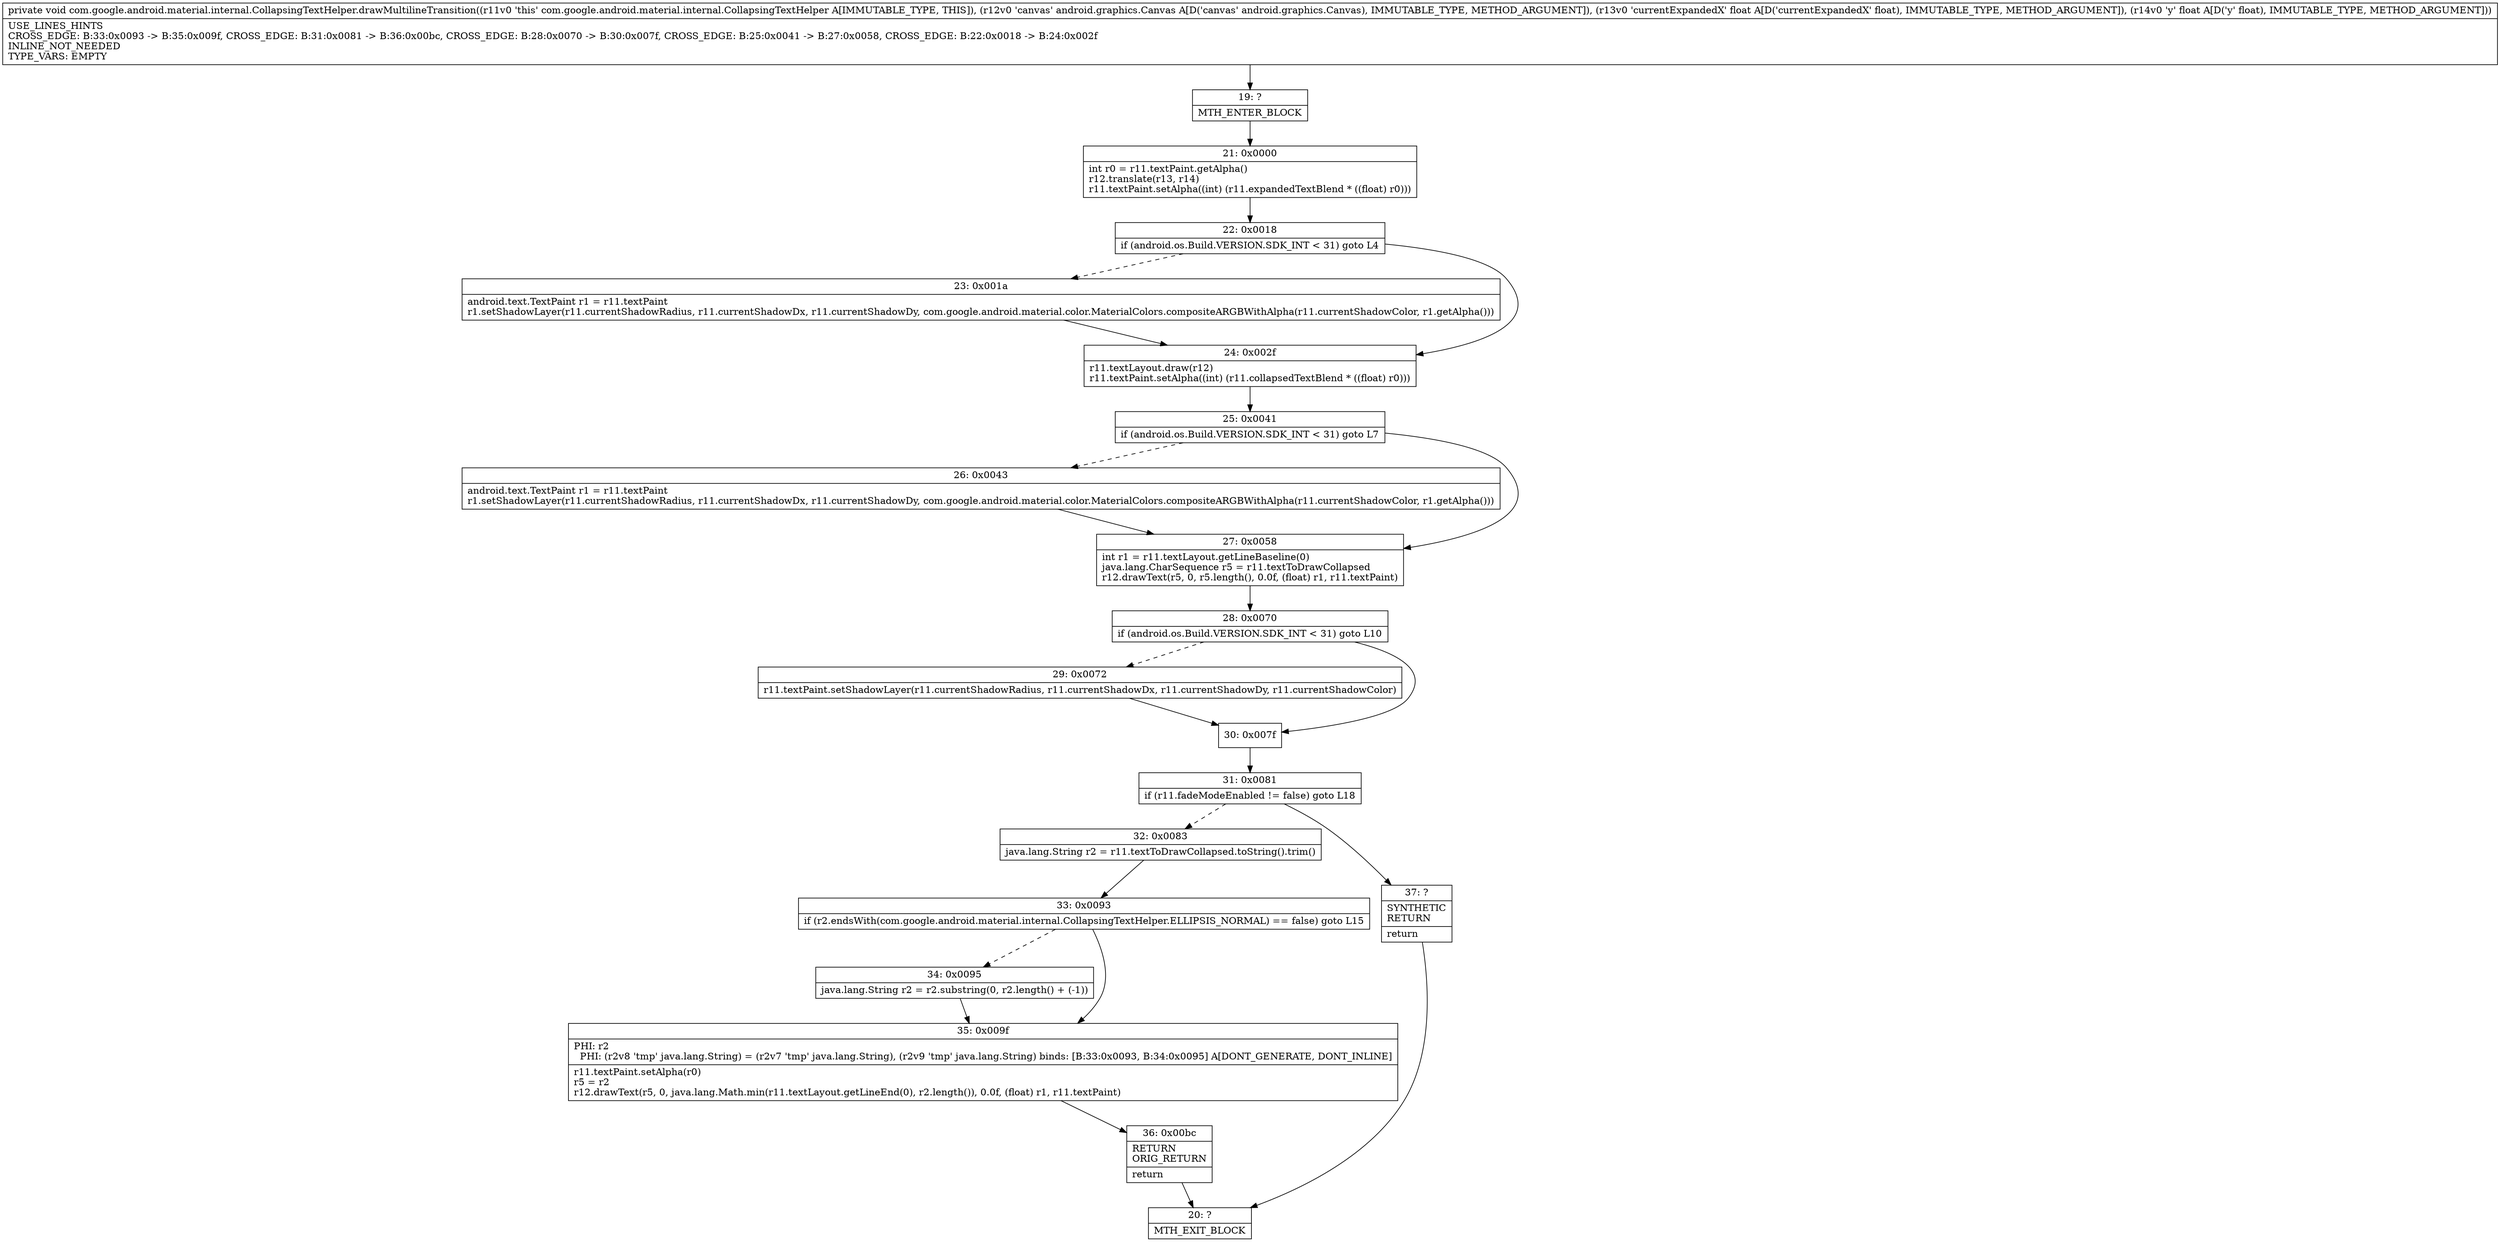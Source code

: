 digraph "CFG forcom.google.android.material.internal.CollapsingTextHelper.drawMultilineTransition(Landroid\/graphics\/Canvas;FF)V" {
Node_19 [shape=record,label="{19\:\ ?|MTH_ENTER_BLOCK\l}"];
Node_21 [shape=record,label="{21\:\ 0x0000|int r0 = r11.textPaint.getAlpha()\lr12.translate(r13, r14)\lr11.textPaint.setAlpha((int) (r11.expandedTextBlend * ((float) r0)))\l}"];
Node_22 [shape=record,label="{22\:\ 0x0018|if (android.os.Build.VERSION.SDK_INT \< 31) goto L4\l}"];
Node_23 [shape=record,label="{23\:\ 0x001a|android.text.TextPaint r1 = r11.textPaint\lr1.setShadowLayer(r11.currentShadowRadius, r11.currentShadowDx, r11.currentShadowDy, com.google.android.material.color.MaterialColors.compositeARGBWithAlpha(r11.currentShadowColor, r1.getAlpha()))\l}"];
Node_24 [shape=record,label="{24\:\ 0x002f|r11.textLayout.draw(r12)\lr11.textPaint.setAlpha((int) (r11.collapsedTextBlend * ((float) r0)))\l}"];
Node_25 [shape=record,label="{25\:\ 0x0041|if (android.os.Build.VERSION.SDK_INT \< 31) goto L7\l}"];
Node_26 [shape=record,label="{26\:\ 0x0043|android.text.TextPaint r1 = r11.textPaint\lr1.setShadowLayer(r11.currentShadowRadius, r11.currentShadowDx, r11.currentShadowDy, com.google.android.material.color.MaterialColors.compositeARGBWithAlpha(r11.currentShadowColor, r1.getAlpha()))\l}"];
Node_27 [shape=record,label="{27\:\ 0x0058|int r1 = r11.textLayout.getLineBaseline(0)\ljava.lang.CharSequence r5 = r11.textToDrawCollapsed\lr12.drawText(r5, 0, r5.length(), 0.0f, (float) r1, r11.textPaint)\l}"];
Node_28 [shape=record,label="{28\:\ 0x0070|if (android.os.Build.VERSION.SDK_INT \< 31) goto L10\l}"];
Node_29 [shape=record,label="{29\:\ 0x0072|r11.textPaint.setShadowLayer(r11.currentShadowRadius, r11.currentShadowDx, r11.currentShadowDy, r11.currentShadowColor)\l}"];
Node_30 [shape=record,label="{30\:\ 0x007f}"];
Node_31 [shape=record,label="{31\:\ 0x0081|if (r11.fadeModeEnabled != false) goto L18\l}"];
Node_32 [shape=record,label="{32\:\ 0x0083|java.lang.String r2 = r11.textToDrawCollapsed.toString().trim()\l}"];
Node_33 [shape=record,label="{33\:\ 0x0093|if (r2.endsWith(com.google.android.material.internal.CollapsingTextHelper.ELLIPSIS_NORMAL) == false) goto L15\l}"];
Node_34 [shape=record,label="{34\:\ 0x0095|java.lang.String r2 = r2.substring(0, r2.length() + (\-1))\l}"];
Node_35 [shape=record,label="{35\:\ 0x009f|PHI: r2 \l  PHI: (r2v8 'tmp' java.lang.String) = (r2v7 'tmp' java.lang.String), (r2v9 'tmp' java.lang.String) binds: [B:33:0x0093, B:34:0x0095] A[DONT_GENERATE, DONT_INLINE]\l|r11.textPaint.setAlpha(r0)\lr5 = r2\lr12.drawText(r5, 0, java.lang.Math.min(r11.textLayout.getLineEnd(0), r2.length()), 0.0f, (float) r1, r11.textPaint)\l}"];
Node_36 [shape=record,label="{36\:\ 0x00bc|RETURN\lORIG_RETURN\l|return\l}"];
Node_20 [shape=record,label="{20\:\ ?|MTH_EXIT_BLOCK\l}"];
Node_37 [shape=record,label="{37\:\ ?|SYNTHETIC\lRETURN\l|return\l}"];
MethodNode[shape=record,label="{private void com.google.android.material.internal.CollapsingTextHelper.drawMultilineTransition((r11v0 'this' com.google.android.material.internal.CollapsingTextHelper A[IMMUTABLE_TYPE, THIS]), (r12v0 'canvas' android.graphics.Canvas A[D('canvas' android.graphics.Canvas), IMMUTABLE_TYPE, METHOD_ARGUMENT]), (r13v0 'currentExpandedX' float A[D('currentExpandedX' float), IMMUTABLE_TYPE, METHOD_ARGUMENT]), (r14v0 'y' float A[D('y' float), IMMUTABLE_TYPE, METHOD_ARGUMENT]))  | USE_LINES_HINTS\lCROSS_EDGE: B:33:0x0093 \-\> B:35:0x009f, CROSS_EDGE: B:31:0x0081 \-\> B:36:0x00bc, CROSS_EDGE: B:28:0x0070 \-\> B:30:0x007f, CROSS_EDGE: B:25:0x0041 \-\> B:27:0x0058, CROSS_EDGE: B:22:0x0018 \-\> B:24:0x002f\lINLINE_NOT_NEEDED\lTYPE_VARS: EMPTY\l}"];
MethodNode -> Node_19;Node_19 -> Node_21;
Node_21 -> Node_22;
Node_22 -> Node_23[style=dashed];
Node_22 -> Node_24;
Node_23 -> Node_24;
Node_24 -> Node_25;
Node_25 -> Node_26[style=dashed];
Node_25 -> Node_27;
Node_26 -> Node_27;
Node_27 -> Node_28;
Node_28 -> Node_29[style=dashed];
Node_28 -> Node_30;
Node_29 -> Node_30;
Node_30 -> Node_31;
Node_31 -> Node_32[style=dashed];
Node_31 -> Node_37;
Node_32 -> Node_33;
Node_33 -> Node_34[style=dashed];
Node_33 -> Node_35;
Node_34 -> Node_35;
Node_35 -> Node_36;
Node_36 -> Node_20;
Node_37 -> Node_20;
}

